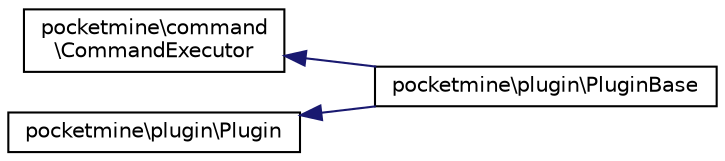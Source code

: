 digraph "Graphical Class Hierarchy"
{
 // INTERACTIVE_SVG=YES
 // LATEX_PDF_SIZE
  edge [fontname="Helvetica",fontsize="10",labelfontname="Helvetica",labelfontsize="10"];
  node [fontname="Helvetica",fontsize="10",shape=record];
  rankdir="LR";
  Node0 [label="pocketmine\\command\l\\CommandExecutor",height=0.2,width=0.4,color="black", fillcolor="white", style="filled",URL="$d4/d5f/interfacepocketmine_1_1command_1_1_command_executor.html",tooltip=" "];
  Node0 -> Node1 [dir="back",color="midnightblue",fontsize="10",style="solid",fontname="Helvetica"];
  Node1 [label="pocketmine\\plugin\\PluginBase",height=0.2,width=0.4,color="black", fillcolor="white", style="filled",URL="$d1/d8e/classpocketmine_1_1plugin_1_1_plugin_base.html",tooltip=" "];
  Node2 [label="pocketmine\\plugin\\Plugin",height=0.2,width=0.4,color="black", fillcolor="white", style="filled",URL="$d4/d92/interfacepocketmine_1_1plugin_1_1_plugin.html",tooltip=" "];
  Node2 -> Node1 [dir="back",color="midnightblue",fontsize="10",style="solid",fontname="Helvetica"];
}
